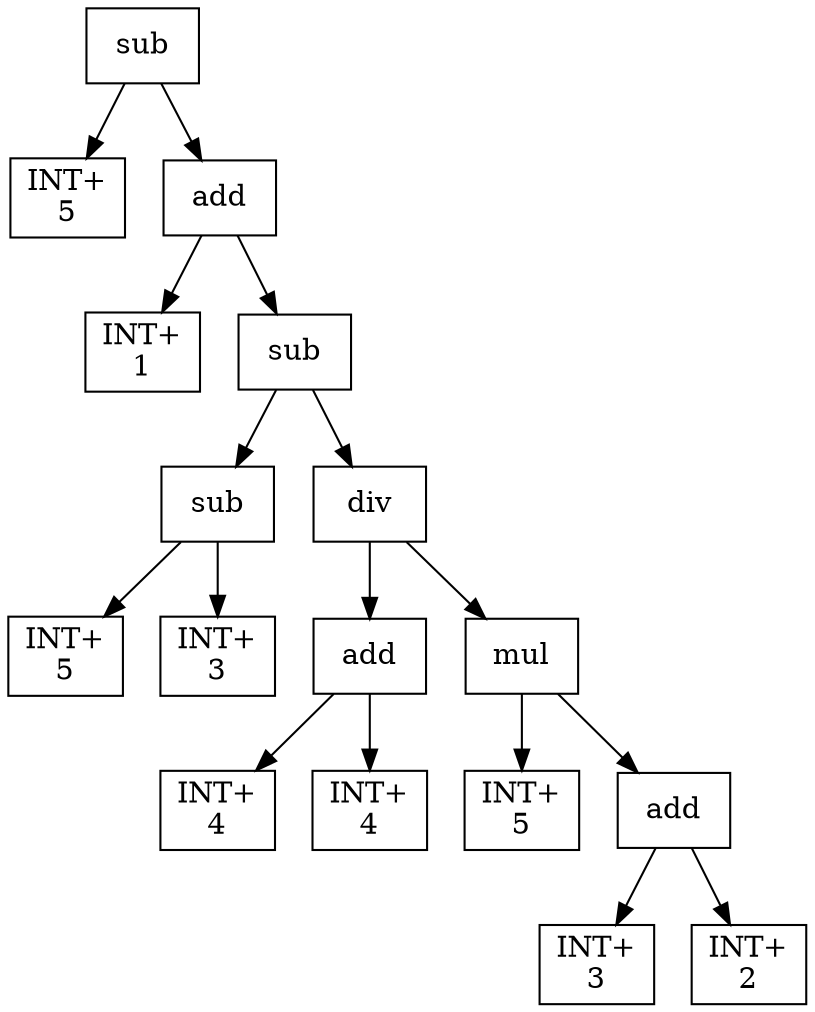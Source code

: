 digraph expr {
  node [shape=box];
  n1 [label="sub"];
  n2 [label="INT+\n5"];
  n3 [label="add"];
  n4 [label="INT+\n1"];
  n5 [label="sub"];
  n6 [label="sub"];
  n7 [label="INT+\n5"];
  n8 [label="INT+\n3"];
  n6 -> n7;
  n6 -> n8;
  n9 [label="div"];
  n10 [label="add"];
  n11 [label="INT+\n4"];
  n12 [label="INT+\n4"];
  n10 -> n11;
  n10 -> n12;
  n13 [label="mul"];
  n14 [label="INT+\n5"];
  n15 [label="add"];
  n16 [label="INT+\n3"];
  n17 [label="INT+\n2"];
  n15 -> n16;
  n15 -> n17;
  n13 -> n14;
  n13 -> n15;
  n9 -> n10;
  n9 -> n13;
  n5 -> n6;
  n5 -> n9;
  n3 -> n4;
  n3 -> n5;
  n1 -> n2;
  n1 -> n3;
}